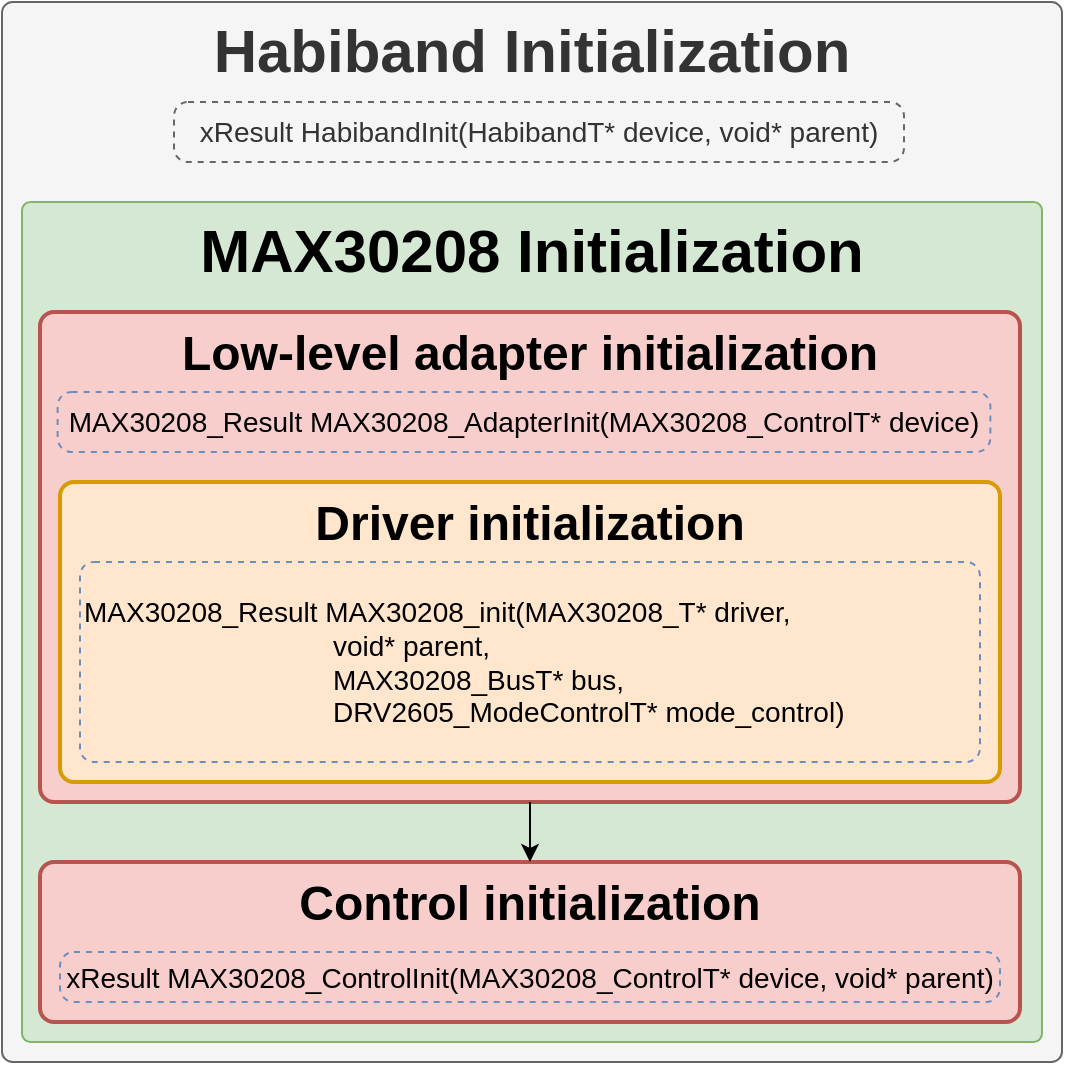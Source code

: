 <mxfile version="13.9.9" type="device" pages="3"><diagram id="EQhAou_zvEscubx9BsLe" name="Initialization"><mxGraphModel dx="2740" dy="806" grid="1" gridSize="10" guides="1" tooltips="1" connect="1" arrows="1" fold="1" page="1" pageScale="1" pageWidth="827" pageHeight="1169" math="0" shadow="0"><root><mxCell id="0"/><mxCell id="1" parent="0"/><mxCell id="KhD2S0dpY6zqO7Lz2CO4-43" value="" style="edgeStyle=orthogonalEdgeStyle;rounded=0;orthogonalLoop=1;jettySize=auto;html=1;fontSize=24;entryX=0.5;entryY=0;entryDx=0;entryDy=0;exitX=0.5;exitY=1;exitDx=0;exitDy=0;" parent="1" edge="1"><mxGeometry relative="1" as="geometry"><mxPoint x="-1393" y="240" as="sourcePoint"/><mxPoint x="-1393" y="275" as="targetPoint"/></mxGeometry></mxCell><mxCell id="_hWnO56F4UpI2ZuNk2tC-3" value="MAX30208_Result MAX30208_AdapterInit(MAX30208_ControlT* device)" style="rounded=1;whiteSpace=wrap;absoluteArcSize=1;arcSize=14;strokeWidth=1;fontSize=14;strokeColor=#6c8ebf;verticalAlign=middle;fontStyle=0;dashed=1;fillColor=none;" parent="1" vertex="1"><mxGeometry x="-1630.94" y="195" width="476.38" height="30" as="geometry"/></mxCell><mxCell id="QV7YT_e7756RWsqJexwe-1" value="xResult HabibandInit(HabibandT* device, void* parent)" style="rounded=1;whiteSpace=wrap;absoluteArcSize=1;arcSize=14;strokeWidth=1;fontSize=14;verticalAlign=middle;fontStyle=0;dashed=1;strokeColor=#666666;fontColor=#333333;fillColor=none;" parent="1" vertex="1"><mxGeometry x="-1568" y="50" width="365" height="30" as="geometry"/></mxCell><mxCell id="QV7YT_e7756RWsqJexwe-3" value="xResult LSM6DSOX_ControlInit(LSM6DSOX_ControlT* device, void* parent)" style="rounded=1;whiteSpace=wrap;absoluteArcSize=1;arcSize=14;strokeWidth=1;fontSize=14;strokeColor=#6c8ebf;verticalAlign=middle;fontStyle=0;dashed=1;fillColor=none;" parent="1" vertex="1"><mxGeometry x="-1631.49" y="320" width="483" height="30" as="geometry"/></mxCell><mxCell id="Tn6z6TzzC2mBF9WSySF_-2" value="Habiband Initialization" style="rounded=1;whiteSpace=wrap;arcSize=1;verticalAlign=top;fontSize=30;fontStyle=1;fillColor=#f5f5f5;strokeColor=#666666;fontColor=#333333;" parent="1" vertex="1"><mxGeometry x="-1654" width="530" height="530" as="geometry"/></mxCell><mxCell id="Tn6z6TzzC2mBF9WSySF_-5" value="MAX30208 Initialization" style="rounded=1;whiteSpace=wrap;arcSize=1;verticalAlign=top;fontSize=30;fontStyle=1;fillColor=#d5e8d4;strokeColor=#82b366;" parent="1" vertex="1"><mxGeometry x="-1644" y="100" width="510" height="420" as="geometry"/></mxCell><mxCell id="Tn6z6TzzC2mBF9WSySF_-6" value="Low-level adapter initialization&#10;&#10;" style="rounded=1;whiteSpace=wrap;absoluteArcSize=1;arcSize=14;strokeWidth=2;fontSize=24;fillColor=#f8cecc;strokeColor=#b85450;verticalAlign=top;fontStyle=1;" parent="1" vertex="1"><mxGeometry x="-1635" y="155" width="490" height="245" as="geometry"/></mxCell><mxCell id="Tn6z6TzzC2mBF9WSySF_-7" value="Control initialization" style="rounded=1;whiteSpace=wrap;absoluteArcSize=1;arcSize=14;strokeWidth=2;fontSize=24;verticalAlign=top;fontStyle=1;fillColor=#f8cecc;strokeColor=#b85450;" parent="1" vertex="1"><mxGeometry x="-1635" y="430" width="490" height="80" as="geometry"/></mxCell><mxCell id="Tn6z6TzzC2mBF9WSySF_-8" value="" style="edgeStyle=orthogonalEdgeStyle;rounded=0;orthogonalLoop=1;jettySize=auto;html=1;fontSize=24;entryX=0.5;entryY=0;entryDx=0;entryDy=0;exitX=0.5;exitY=1;exitDx=0;exitDy=0;" parent="1" source="Tn6z6TzzC2mBF9WSySF_-6" target="Tn6z6TzzC2mBF9WSySF_-7" edge="1"><mxGeometry relative="1" as="geometry"><mxPoint x="-1390" y="410" as="sourcePoint"/><mxPoint x="-1390.26" y="305" as="targetPoint"/></mxGeometry></mxCell><mxCell id="Tn6z6TzzC2mBF9WSySF_-9" value="MAX30208_Result MAX30208_AdapterInit(MAX30208_ControlT* device)" style="rounded=1;whiteSpace=wrap;absoluteArcSize=1;arcSize=14;strokeWidth=1;fontSize=14;strokeColor=#6c8ebf;verticalAlign=middle;fontStyle=0;dashed=1;fillColor=none;" parent="1" vertex="1"><mxGeometry x="-1626.19" y="195" width="466.38" height="30" as="geometry"/></mxCell><mxCell id="Tn6z6TzzC2mBF9WSySF_-10" value="Driver initialization" style="rounded=1;whiteSpace=wrap;absoluteArcSize=1;arcSize=14;strokeWidth=2;fontSize=24;fillColor=#ffe6cc;strokeColor=#d79b00;verticalAlign=top;fontStyle=1" parent="1" vertex="1"><mxGeometry x="-1625" y="240" width="470" height="150" as="geometry"/></mxCell><mxCell id="Tn6z6TzzC2mBF9WSySF_-11" value="MAX30208_Result MAX30208_init(MAX30208_T* driver,&#10;                                void* parent,&#10;                                MAX30208_BusT* bus,&#10;                                DRV2605_ModeControlT* mode_control)" style="rounded=1;whiteSpace=wrap;absoluteArcSize=1;arcSize=14;strokeWidth=1;fontSize=14;strokeColor=#6c8ebf;verticalAlign=middle;fontStyle=0;align=left;dashed=1;fillColor=none;" parent="1" vertex="1"><mxGeometry x="-1615" y="280" width="450" height="100" as="geometry"/></mxCell><mxCell id="Tn6z6TzzC2mBF9WSySF_-12" value="xResult HabibandInit(HabibandT* device, void* parent)" style="rounded=1;whiteSpace=wrap;absoluteArcSize=1;arcSize=14;strokeWidth=1;fontSize=14;verticalAlign=middle;fontStyle=0;dashed=1;strokeColor=#666666;fontColor=#333333;fillColor=none;" parent="1" vertex="1"><mxGeometry x="-1568" y="50" width="365" height="30" as="geometry"/></mxCell><mxCell id="Tn6z6TzzC2mBF9WSySF_-13" value="xResult MAX30208_ControlInit(MAX30208_ControlT* device, void* parent)" style="rounded=1;whiteSpace=wrap;absoluteArcSize=1;arcSize=14;strokeWidth=1;fontSize=14;strokeColor=#6c8ebf;verticalAlign=middle;fontStyle=0;dashed=1;fillColor=none;" parent="1" vertex="1"><mxGeometry x="-1625" y="475" width="470" height="25" as="geometry"/></mxCell></root></mxGraphModel></diagram><diagram id="SISgFj5yGPxr0LMOMYaq" name="TimeSynchronization"><mxGraphModel dx="3230" dy="556" grid="1" gridSize="10" guides="1" tooltips="1" connect="1" arrows="1" fold="1" page="1" pageScale="1" pageWidth="827" pageHeight="1169" math="0" shadow="0"><root><mxCell id="MiS04i1zsp5ImYrdCkIp-0"/><mxCell id="MiS04i1zsp5ImYrdCkIp-1" parent="MiS04i1zsp5ImYrdCkIp-0"/><mxCell id="-2JEEyVmmZxHqqxkoihk-0" value="Habiband Time synchronization&#10;" style="rounded=1;whiteSpace=wrap;arcSize=1;verticalAlign=top;fontSize=30;fontStyle=1;fillColor=#f5f5f5;strokeColor=#666666;fontColor=#333333;" parent="MiS04i1zsp5ImYrdCkIp-1" vertex="1"><mxGeometry x="-2481" width="500" height="210" as="geometry"/></mxCell><mxCell id="-2JEEyVmmZxHqqxkoihk-1" value="MAX30208 Time synchronization" style="rounded=1;whiteSpace=wrap;absoluteArcSize=1;arcSize=1;strokeWidth=2;fillColor=#d5e8d4;strokeColor=#82b366;fontSize=24;verticalAlign=top;fontStyle=1" parent="MiS04i1zsp5ImYrdCkIp-1" vertex="1"><mxGeometry x="-2472" y="100" width="480" height="100" as="geometry"/></mxCell><mxCell id="-2JEEyVmmZxHqqxkoihk-3" value="void MAX30208_TimeSynchronization(MAX30208_ControlT* device)" style="rounded=1;whiteSpace=wrap;fontSize=14;strokeColor=#6c8ebf;fillColor=none;dashed=1;" parent="MiS04i1zsp5ImYrdCkIp-1" vertex="1"><mxGeometry x="-2459.5" y="150" width="455" height="35" as="geometry"/></mxCell><mxCell id="RIa0j5TN6eo4mWB5Yrzx-0" value="void HabibandTimeSynchronization(HabibandT* device)" style="rounded=1;whiteSpace=wrap;fontSize=14;strokeColor=#6c8ebf;fillColor=none;dashed=1;" parent="MiS04i1zsp5ImYrdCkIp-1" vertex="1"><mxGeometry x="-2447" y="50" width="430" height="35" as="geometry"/></mxCell></root></mxGraphModel></diagram><diagram id="pnfVOslRu5w8GlN3IZv4" name="Handler"><mxGraphModel dx="5058" dy="1151" grid="1" gridSize="10" guides="1" tooltips="1" connect="1" arrows="1" fold="1" page="1" pageScale="1" pageWidth="1169" pageHeight="827" math="0" shadow="0"><root><mxCell id="DvjNjfBV08ft4x4Bhoxh-0"/><mxCell id="DvjNjfBV08ft4x4Bhoxh-1" parent="DvjNjfBV08ft4x4Bhoxh-0"/><mxCell id="l_MegelKVFdH6vKVnPw8-3" value="Habiband handler&#10;" style="rounded=1;whiteSpace=wrap;arcSize=1;verticalAlign=top;fontSize=24;fontStyle=1;fillColor=#f5f5f5;strokeColor=#666666;fontColor=#333333;" parent="DvjNjfBV08ft4x4Bhoxh-1" vertex="1"><mxGeometry x="-3507" width="970" height="710" as="geometry"/></mxCell><mxCell id="l_MegelKVFdH6vKVnPw8-4" value="MAX30208 handler" style="rounded=1;whiteSpace=wrap;absoluteArcSize=1;arcSize=1;strokeWidth=2;fillColor=#f5f5f5;strokeColor=#666666;fontSize=24;verticalAlign=top;fontStyle=1;fontColor=#333333;" parent="DvjNjfBV08ft4x4Bhoxh-1" vertex="1"><mxGeometry x="-3497" y="80" width="950" height="620" as="geometry"/></mxCell><mxCell id="l_MegelKVFdH6vKVnPw8-5" value="void MAX30208_ControlHandler(MAX30208_ControlT* device)" style="rounded=1;whiteSpace=wrap;fontSize=14;strokeColor=#6c8ebf;fillColor=none;dashed=1;" parent="DvjNjfBV08ft4x4Bhoxh-1" vertex="1"><mxGeometry x="-3237" y="120" width="430" height="30" as="geometry"/></mxCell><mxCell id="l_MegelKVFdH6vKVnPw8-6" value="void HabibandControlHandler(HabibandT* device)" style="rounded=1;whiteSpace=wrap;fontSize=14;strokeColor=#6c8ebf;fillColor=none;dashed=1;" parent="DvjNjfBV08ft4x4Bhoxh-1" vertex="1"><mxGeometry x="-3237" y="40" width="430" height="25" as="geometry"/></mxCell><mxCell id="DYE-ta2jhNPBV3oBiUfn-58" style="edgeStyle=orthogonalEdgeStyle;rounded=0;orthogonalLoop=1;jettySize=auto;html=0;entryX=0.5;entryY=0;entryDx=0;entryDy=0;labelBackgroundColor=#FFFFFF;fontSize=10;" parent="DvjNjfBV08ft4x4Bhoxh-1" source="DYE-ta2jhNPBV3oBiUfn-5" target="DYE-ta2jhNPBV3oBiUfn-56" edge="1"><mxGeometry relative="1" as="geometry"/></mxCell><mxCell id="DYE-ta2jhNPBV3oBiUfn-60" value="yes" style="edgeLabel;html=1;align=center;verticalAlign=middle;resizable=0;points=[];fontSize=10;" parent="DYE-ta2jhNPBV3oBiUfn-58" vertex="1" connectable="0"><mxGeometry x="-0.368" relative="1" as="geometry"><mxPoint as="offset"/></mxGeometry></mxCell><mxCell id="DYE-ta2jhNPBV3oBiUfn-5" value="(MAX30208_DelayTime == 0)" style="rounded=1;whiteSpace=wrap;arcSize=1;fontSize=10;verticalAlign=middle;fillColor=#fff2cc;strokeColor=#d6b656;" parent="DvjNjfBV08ft4x4Bhoxh-1" vertex="1"><mxGeometry x="-3177" y="160" width="310" height="30" as="geometry"/></mxCell><mxCell id="DYE-ta2jhNPBV3oBiUfn-56" value="Logic" style="rounded=1;whiteSpace=wrap;html=1;labelBackgroundColor=none;fontSize=16;align=center;arcSize=1;strokeColor=#666666;fontColor=#333333;horizontal=1;verticalAlign=top;fillColor=#D6F5D5;" parent="DvjNjfBV08ft4x4Bhoxh-1" vertex="1"><mxGeometry x="-3487" y="230" width="930" height="460" as="geometry"/></mxCell><mxCell id="DYE-ta2jhNPBV3oBiUfn-45" style="edgeStyle=orthogonalEdgeStyle;rounded=0;orthogonalLoop=1;jettySize=auto;html=0;entryX=0;entryY=0.5;entryDx=0;entryDy=0;labelBackgroundColor=#FFFFFF;fontSize=10;" parent="DvjNjfBV08ft4x4Bhoxh-1" source="nKAvbLTGrYq55qucMs83-0" target="62gDgba38wGWXj6x1dzt-0" edge="1"><mxGeometry relative="1" as="geometry"/></mxCell><mxCell id="DYE-ta2jhNPBV3oBiUfn-55" value="yes" style="edgeLabel;html=1;align=center;verticalAlign=middle;resizable=0;points=[];fontSize=10;" parent="DYE-ta2jhNPBV3oBiUfn-45" vertex="1" connectable="0"><mxGeometry x="-0.24" relative="1" as="geometry"><mxPoint y="-0.01" as="offset"/></mxGeometry></mxCell><mxCell id="nKAvbLTGrYq55qucMs83-0" value="(MAX30208_TemperatureUpdatePeriod == 0)&#10;&amp;&amp;&#10;(device-&gt;Status.Conversion == MAX30208_ConversionStateIdle)" style="rounded=1;whiteSpace=wrap;arcSize=1;fontSize=10;verticalAlign=middle;fillColor=#f8cecc;strokeColor=#b85450;" parent="DvjNjfBV08ft4x4Bhoxh-1" vertex="1"><mxGeometry x="-3317" y="260" width="310" height="46.88" as="geometry"/></mxCell><mxCell id="62gDgba38wGWXj6x1dzt-0" value="device-&gt;Status.Conversion = MAX30208_ConversionStateStarting" style="rounded=1;whiteSpace=wrap;arcSize=1;fontSize=10;verticalAlign=middle;fillColor=#d5e8d4;strokeColor=#82b366;horizontal=1;" parent="DvjNjfBV08ft4x4Bhoxh-1" vertex="1"><mxGeometry x="-2897" y="273.44" width="330" height="20" as="geometry"/></mxCell><mxCell id="DYE-ta2jhNPBV3oBiUfn-6" value="switch (device-&gt;Status.Conversion)" style="rounded=1;whiteSpace=wrap;arcSize=1;fontSize=16;verticalAlign=middle;fillColor=#fff2cc;strokeColor=#d6b656;horizontal=0;fontStyle=1" parent="DvjNjfBV08ft4x4Bhoxh-1" vertex="1"><mxGeometry x="-3480" y="300" width="23" height="380" as="geometry"/></mxCell><mxCell id="DYE-ta2jhNPBV3oBiUfn-11" value="" style="edgeStyle=orthogonalEdgeStyle;rounded=0;orthogonalLoop=1;jettySize=auto;html=0;labelBackgroundColor=#D5E8D4;fontSize=10;" parent="DvjNjfBV08ft4x4Bhoxh-1" source="DYE-ta2jhNPBV3oBiUfn-7" target="DYE-ta2jhNPBV3oBiUfn-10" edge="1"><mxGeometry relative="1" as="geometry"/></mxCell><mxCell id="DYE-ta2jhNPBV3oBiUfn-20" value="yes" style="edgeLabel;html=1;align=center;verticalAlign=middle;resizable=0;points=[];fontSize=10;" parent="DYE-ta2jhNPBV3oBiUfn-11" vertex="1" connectable="0"><mxGeometry x="0.331" y="1" relative="1" as="geometry"><mxPoint x="-13.33" y="1" as="offset"/></mxGeometry></mxCell><mxCell id="DYE-ta2jhNPBV3oBiUfn-22" style="edgeStyle=orthogonalEdgeStyle;rounded=0;orthogonalLoop=1;jettySize=auto;html=0;entryX=0.5;entryY=0;entryDx=0;entryDy=0;labelBackgroundColor=#D5E8D4;fontSize=10;" parent="DvjNjfBV08ft4x4Bhoxh-1" source="DYE-ta2jhNPBV3oBiUfn-7" target="DYE-ta2jhNPBV3oBiUfn-21" edge="1"><mxGeometry relative="1" as="geometry"/></mxCell><mxCell id="DYE-ta2jhNPBV3oBiUfn-23" value="no" style="edgeLabel;html=1;align=center;verticalAlign=middle;resizable=0;points=[];fontSize=10;" parent="DYE-ta2jhNPBV3oBiUfn-22" vertex="1" connectable="0"><mxGeometry x="0.075" y="-1" relative="1" as="geometry"><mxPoint x="1" y="-7.92" as="offset"/></mxGeometry></mxCell><mxCell id="DYE-ta2jhNPBV3oBiUfn-7" value="Start conversion == MAX30208_ResultAccept" style="rounded=1;whiteSpace=wrap;arcSize=1;fontSize=10;verticalAlign=middle;fillColor=#fff2cc;strokeColor=#d6b656;" parent="DvjNjfBV08ft4x4Bhoxh-1" vertex="1"><mxGeometry x="-3247" y="330" width="240" height="20" as="geometry"/></mxCell><mxCell id="DYE-ta2jhNPBV3oBiUfn-8" value="MAX30208_ConversionStateStarting" style="endArrow=classic;fontSize=10;labelBackgroundColor=#ffffff;entryX=0;entryY=0.5;entryDx=0;entryDy=0;" parent="DvjNjfBV08ft4x4Bhoxh-1" target="DYE-ta2jhNPBV3oBiUfn-7" edge="1"><mxGeometry relative="1" as="geometry"><mxPoint x="-3457" y="340" as="sourcePoint"/><mxPoint x="-3257" y="340" as="targetPoint"/></mxGeometry></mxCell><mxCell id="DYE-ta2jhNPBV3oBiUfn-10" value="device-&gt;Status.Conversion = MAX30208_ConversionStateStarted" style="rounded=1;whiteSpace=wrap;arcSize=1;fontSize=10;verticalAlign=middle;fillColor=#d5e8d4;strokeColor=#82b366;" parent="DvjNjfBV08ft4x4Bhoxh-1" vertex="1"><mxGeometry x="-2897" y="330" width="330" height="18.75" as="geometry"/></mxCell><mxCell id="DYE-ta2jhNPBV3oBiUfn-12" value="MAX30208_ConversionStateStarted" style="endArrow=classic;fontSize=10;labelBackgroundColor=#FFFFFF;entryX=0;entryY=0.5;entryDx=0;entryDy=0;" parent="DvjNjfBV08ft4x4Bhoxh-1" target="DYE-ta2jhNPBV3oBiUfn-14" edge="1"><mxGeometry relative="1" as="geometry"><mxPoint x="-3457" y="476.97" as="sourcePoint"/><mxPoint x="-3217" y="476.97" as="targetPoint"/></mxGeometry></mxCell><mxCell id="DYE-ta2jhNPBV3oBiUfn-13" value="" style="edgeStyle=orthogonalEdgeStyle;rounded=0;orthogonalLoop=1;jettySize=auto;html=0;labelBackgroundColor=#D5E8D4;fontSize=10;" parent="DvjNjfBV08ft4x4Bhoxh-1" source="DYE-ta2jhNPBV3oBiUfn-14" target="DYE-ta2jhNPBV3oBiUfn-15" edge="1"><mxGeometry relative="1" as="geometry"/></mxCell><mxCell id="DYE-ta2jhNPBV3oBiUfn-28" value="yes" style="edgeLabel;html=1;align=center;verticalAlign=middle;resizable=0;points=[];fontSize=10;" parent="DYE-ta2jhNPBV3oBiUfn-13" vertex="1" connectable="0"><mxGeometry x="0.24" y="1" relative="1" as="geometry"><mxPoint x="-10.93" y="1" as="offset"/></mxGeometry></mxCell><mxCell id="DYE-ta2jhNPBV3oBiUfn-34" style="edgeStyle=orthogonalEdgeStyle;rounded=0;orthogonalLoop=1;jettySize=auto;html=0;entryX=0.5;entryY=0;entryDx=0;entryDy=0;labelBackgroundColor=#D5E8D4;fontSize=10;" parent="DvjNjfBV08ft4x4Bhoxh-1" source="DYE-ta2jhNPBV3oBiUfn-14" target="DYE-ta2jhNPBV3oBiUfn-30" edge="1"><mxGeometry relative="1" as="geometry"/></mxCell><mxCell id="DYE-ta2jhNPBV3oBiUfn-35" value="no" style="edgeLabel;html=1;align=center;verticalAlign=middle;resizable=0;points=[];fontSize=10;" parent="DYE-ta2jhNPBV3oBiUfn-34" vertex="1" connectable="0"><mxGeometry x="-0.681" relative="1" as="geometry"><mxPoint as="offset"/></mxGeometry></mxCell><mxCell id="DYE-ta2jhNPBV3oBiUfn-14" value="Conversion is complite == MAX30208_ResultAccept" style="rounded=1;whiteSpace=wrap;arcSize=1;fontSize=10;verticalAlign=middle;fillColor=#fff2cc;strokeColor=#d6b656;" parent="DvjNjfBV08ft4x4Bhoxh-1" vertex="1"><mxGeometry x="-3247" y="466.97" width="240" height="20" as="geometry"/></mxCell><mxCell id="DYE-ta2jhNPBV3oBiUfn-15" value="device-&gt;Status.Conversion = MAX30208_ConversionStateComplite" style="rounded=1;whiteSpace=wrap;arcSize=1;fontSize=10;verticalAlign=middle;fillColor=#d5e8d4;strokeColor=#82b366;" parent="DvjNjfBV08ft4x4Bhoxh-1" vertex="1"><mxGeometry x="-2897" y="466.97" width="330" height="20" as="geometry"/></mxCell><mxCell id="DYE-ta2jhNPBV3oBiUfn-16" value="MAX30208_ConversionStateComplite" style="endArrow=classic;fontSize=10;labelBackgroundColor=#FFFFFF;entryX=0;entryY=0.5;entryDx=0;entryDy=0;" parent="DvjNjfBV08ft4x4Bhoxh-1" target="DYE-ta2jhNPBV3oBiUfn-18" edge="1"><mxGeometry relative="1" as="geometry"><mxPoint x="-3457" y="580" as="sourcePoint"/><mxPoint x="-3217" y="580" as="targetPoint"/></mxGeometry></mxCell><mxCell id="DYE-ta2jhNPBV3oBiUfn-17" value="" style="edgeStyle=orthogonalEdgeStyle;rounded=0;orthogonalLoop=1;jettySize=auto;html=0;labelBackgroundColor=#D5E8D4;fontSize=10;" parent="DvjNjfBV08ft4x4Bhoxh-1" source="DYE-ta2jhNPBV3oBiUfn-18" target="DYE-ta2jhNPBV3oBiUfn-19" edge="1"><mxGeometry relative="1" as="geometry"/></mxCell><mxCell id="DYE-ta2jhNPBV3oBiUfn-44" value="yes" style="edgeLabel;html=1;align=center;verticalAlign=middle;resizable=0;points=[];fontSize=10;" parent="DYE-ta2jhNPBV3oBiUfn-17" vertex="1" connectable="0"><mxGeometry x="0.264" y="-1" relative="1" as="geometry"><mxPoint x="-11.67" y="-1" as="offset"/></mxGeometry></mxCell><mxCell id="DYE-ta2jhNPBV3oBiUfn-42" style="edgeStyle=orthogonalEdgeStyle;rounded=0;orthogonalLoop=1;jettySize=auto;html=0;entryX=0.5;entryY=0;entryDx=0;entryDy=0;labelBackgroundColor=#FFFFFF;fontSize=10;" parent="DvjNjfBV08ft4x4Bhoxh-1" source="DYE-ta2jhNPBV3oBiUfn-18" target="DYE-ta2jhNPBV3oBiUfn-38" edge="1"><mxGeometry relative="1" as="geometry"/></mxCell><mxCell id="DYE-ta2jhNPBV3oBiUfn-43" value="no" style="edgeLabel;html=1;align=center;verticalAlign=middle;resizable=0;points=[];fontSize=10;" parent="DYE-ta2jhNPBV3oBiUfn-42" vertex="1" connectable="0"><mxGeometry x="-0.742" y="1" relative="1" as="geometry"><mxPoint x="-1" y="13.67" as="offset"/></mxGeometry></mxCell><mxCell id="DYE-ta2jhNPBV3oBiUfn-18" value="Read value == MAX30208_ResultAccept" style="rounded=1;whiteSpace=wrap;arcSize=1;fontSize=10;verticalAlign=middle;fillColor=#f8cecc;strokeColor=#b85450;" parent="DvjNjfBV08ft4x4Bhoxh-1" vertex="1"><mxGeometry x="-3247" y="570" width="240" height="20" as="geometry"/></mxCell><mxCell id="DYE-ta2jhNPBV3oBiUfn-19" value="Convert value" style="rounded=1;whiteSpace=wrap;arcSize=1;fontSize=10;verticalAlign=middle;fillColor=#d5e8d4;strokeColor=#82b366;" parent="DvjNjfBV08ft4x4Bhoxh-1" vertex="1"><mxGeometry x="-2897" y="570" width="330" height="20" as="geometry"/></mxCell><mxCell id="DYE-ta2jhNPBV3oBiUfn-27" value="" style="edgeStyle=orthogonalEdgeStyle;rounded=0;orthogonalLoop=1;jettySize=auto;html=0;labelBackgroundColor=#D5E8D4;fontSize=10;" parent="DvjNjfBV08ft4x4Bhoxh-1" target="DYE-ta2jhNPBV3oBiUfn-24" edge="1"><mxGeometry relative="1" as="geometry"><mxPoint x="-3007" y="410" as="sourcePoint"/></mxGeometry></mxCell><mxCell id="DYE-ta2jhNPBV3oBiUfn-21" value="retry cont-- == 0" style="rounded=1;whiteSpace=wrap;arcSize=1;fontSize=10;verticalAlign=middle;fillColor=#f8cecc;strokeColor=#b85450;" parent="DvjNjfBV08ft4x4Bhoxh-1" vertex="1"><mxGeometry x="-3247" y="400" width="240" height="20" as="geometry"/></mxCell><mxCell id="DYE-ta2jhNPBV3oBiUfn-24" value="device-&gt;Status.Conversion = MAX30208_ConversionStateIdle" style="rounded=1;whiteSpace=wrap;arcSize=1;fontSize=10;verticalAlign=middle;fillColor=#f8cecc;strokeColor=#b85450;" parent="DvjNjfBV08ft4x4Bhoxh-1" vertex="1"><mxGeometry x="-2897" y="400" width="330" height="20" as="geometry"/></mxCell><mxCell id="DYE-ta2jhNPBV3oBiUfn-25" value="" style="edgeStyle=orthogonalEdgeStyle;rounded=0;orthogonalLoop=1;jettySize=auto;html=0;labelBackgroundColor=#D5E8D4;fontSize=10;" parent="DvjNjfBV08ft4x4Bhoxh-1" edge="1"><mxGeometry relative="1" as="geometry"><mxPoint x="-3007" y="409.9" as="sourcePoint"/><mxPoint x="-2957" y="409.9" as="targetPoint"/></mxGeometry></mxCell><mxCell id="DYE-ta2jhNPBV3oBiUfn-26" value="yes" style="edgeLabel;html=1;align=center;verticalAlign=middle;resizable=0;points=[];fontSize=10;" parent="DYE-ta2jhNPBV3oBiUfn-25" vertex="1" connectable="0"><mxGeometry x="0.331" y="1" relative="1" as="geometry"><mxPoint x="-13.33" y="1" as="offset"/></mxGeometry></mxCell><mxCell id="DYE-ta2jhNPBV3oBiUfn-29" value="" style="edgeStyle=orthogonalEdgeStyle;rounded=0;orthogonalLoop=1;jettySize=auto;html=0;labelBackgroundColor=#D5E8D4;fontSize=10;" parent="DvjNjfBV08ft4x4Bhoxh-1" target="DYE-ta2jhNPBV3oBiUfn-31" edge="1"><mxGeometry relative="1" as="geometry"><mxPoint x="-3007" y="526.97" as="sourcePoint"/></mxGeometry></mxCell><mxCell id="DYE-ta2jhNPBV3oBiUfn-30" value="retry cont-- == 0" style="rounded=1;whiteSpace=wrap;arcSize=1;fontSize=10;verticalAlign=middle;fillColor=#f8cecc;strokeColor=#b85450;" parent="DvjNjfBV08ft4x4Bhoxh-1" vertex="1"><mxGeometry x="-3247" y="516.97" width="240" height="20" as="geometry"/></mxCell><mxCell id="DYE-ta2jhNPBV3oBiUfn-31" value="device-&gt;Status.Conversion = MAX30208_ConversionStateIdle" style="rounded=1;whiteSpace=wrap;arcSize=1;fontSize=10;verticalAlign=middle;fillColor=#f8cecc;strokeColor=#b85450;" parent="DvjNjfBV08ft4x4Bhoxh-1" vertex="1"><mxGeometry x="-2897" y="516.97" width="330" height="20" as="geometry"/></mxCell><mxCell id="DYE-ta2jhNPBV3oBiUfn-32" value="" style="edgeStyle=orthogonalEdgeStyle;rounded=0;orthogonalLoop=1;jettySize=auto;html=0;labelBackgroundColor=#D5E8D4;fontSize=10;" parent="DvjNjfBV08ft4x4Bhoxh-1" edge="1"><mxGeometry relative="1" as="geometry"><mxPoint x="-3007" y="526.87" as="sourcePoint"/><mxPoint x="-2957" y="526.87" as="targetPoint"/></mxGeometry></mxCell><mxCell id="DYE-ta2jhNPBV3oBiUfn-33" value="yes" style="edgeLabel;html=1;align=center;verticalAlign=middle;resizable=0;points=[];fontSize=10;" parent="DYE-ta2jhNPBV3oBiUfn-32" vertex="1" connectable="0"><mxGeometry x="0.331" y="1" relative="1" as="geometry"><mxPoint x="-13.33" y="1" as="offset"/></mxGeometry></mxCell><mxCell id="DYE-ta2jhNPBV3oBiUfn-37" value="" style="edgeStyle=orthogonalEdgeStyle;rounded=0;orthogonalLoop=1;jettySize=auto;html=0;labelBackgroundColor=#D5E8D4;fontSize=10;" parent="DvjNjfBV08ft4x4Bhoxh-1" target="DYE-ta2jhNPBV3oBiUfn-39" edge="1"><mxGeometry relative="1" as="geometry"><mxPoint x="-3007" y="650" as="sourcePoint"/></mxGeometry></mxCell><mxCell id="DYE-ta2jhNPBV3oBiUfn-38" value="retry cont-- == 0" style="rounded=1;whiteSpace=wrap;arcSize=1;fontSize=10;verticalAlign=middle;fillColor=#f8cecc;strokeColor=#b85450;" parent="DvjNjfBV08ft4x4Bhoxh-1" vertex="1"><mxGeometry x="-3247" y="640" width="240" height="20" as="geometry"/></mxCell><mxCell id="DYE-ta2jhNPBV3oBiUfn-39" value="device-&gt;Status.Conversion = MAX30208_ConversionStateIdle" style="rounded=1;whiteSpace=wrap;arcSize=1;fontSize=10;verticalAlign=middle;fillColor=#f8cecc;strokeColor=#b85450;" parent="DvjNjfBV08ft4x4Bhoxh-1" vertex="1"><mxGeometry x="-2897" y="640" width="330" height="20" as="geometry"/></mxCell><mxCell id="DYE-ta2jhNPBV3oBiUfn-40" value="" style="edgeStyle=orthogonalEdgeStyle;rounded=0;orthogonalLoop=1;jettySize=auto;html=0;labelBackgroundColor=#D5E8D4;fontSize=10;" parent="DvjNjfBV08ft4x4Bhoxh-1" edge="1"><mxGeometry relative="1" as="geometry"><mxPoint x="-3007" y="649.9" as="sourcePoint"/><mxPoint x="-2957" y="649.9" as="targetPoint"/></mxGeometry></mxCell><mxCell id="DYE-ta2jhNPBV3oBiUfn-41" value="yes" style="edgeLabel;html=1;align=center;verticalAlign=middle;resizable=0;points=[];fontSize=10;" parent="DYE-ta2jhNPBV3oBiUfn-40" vertex="1" connectable="0"><mxGeometry x="0.331" y="1" relative="1" as="geometry"><mxPoint x="-13.33" y="1" as="offset"/></mxGeometry></mxCell><mxCell id="DYE-ta2jhNPBV3oBiUfn-46" value="Put value to buffer" style="rounded=1;whiteSpace=wrap;arcSize=1;fontSize=10;verticalAlign=middle;fillColor=#d5e8d4;strokeColor=#82b366;" parent="DvjNjfBV08ft4x4Bhoxh-1" vertex="1"><mxGeometry x="-2897" y="590" width="330" height="20" as="geometry"/></mxCell><mxCell id="DYE-ta2jhNPBV3oBiUfn-47" value="device-&gt;Status.Conversion = MAX30208_ConversionStateIdle" style="rounded=1;whiteSpace=wrap;arcSize=1;fontSize=10;verticalAlign=middle;fillColor=#d5e8d4;strokeColor=#82b366;" parent="DvjNjfBV08ft4x4Bhoxh-1" vertex="1"><mxGeometry x="-2897" y="610" width="330" height="20" as="geometry"/></mxCell><mxCell id="DYE-ta2jhNPBV3oBiUfn-48" value="retry cont = 5" style="rounded=1;whiteSpace=wrap;arcSize=1;fontSize=10;verticalAlign=middle;fillColor=#d5e8d4;strokeColor=#82b366;" parent="DvjNjfBV08ft4x4Bhoxh-1" vertex="1"><mxGeometry x="-2897" y="368.75" width="330" height="20" as="geometry"/></mxCell><mxCell id="DYE-ta2jhNPBV3oBiUfn-49" value="retry cont = 5" style="rounded=1;whiteSpace=wrap;arcSize=1;fontSize=10;verticalAlign=middle;fillColor=#d5e8d4;strokeColor=#82b366;" parent="DvjNjfBV08ft4x4Bhoxh-1" vertex="1"><mxGeometry x="-2897" y="486.97" width="330" height="20" as="geometry"/></mxCell><mxCell id="DYE-ta2jhNPBV3oBiUfn-50" value="MAX30208_DelayTime = 100" style="rounded=1;whiteSpace=wrap;arcSize=1;fontSize=10;verticalAlign=middle;fillColor=#f8cecc;strokeColor=#b85450;" parent="DvjNjfBV08ft4x4Bhoxh-1" vertex="1"><mxGeometry x="-3247" y="420" width="240" height="20" as="geometry"/></mxCell><mxCell id="DYE-ta2jhNPBV3oBiUfn-51" value="MAX30208_DelayTime = 100" style="rounded=1;whiteSpace=wrap;arcSize=1;fontSize=10;verticalAlign=middle;fillColor=#d5e8d4;strokeColor=#82b366;" parent="DvjNjfBV08ft4x4Bhoxh-1" vertex="1"><mxGeometry x="-2897" y="348.75" width="330" height="20" as="geometry"/></mxCell><mxCell id="DYE-ta2jhNPBV3oBiUfn-52" value="retry cont = 5" style="rounded=1;whiteSpace=wrap;arcSize=1;fontSize=10;verticalAlign=middle;fillColor=#d5e8d4;strokeColor=#82b366;" parent="DvjNjfBV08ft4x4Bhoxh-1" vertex="1"><mxGeometry x="-2897" y="293.44" width="330" height="20" as="geometry"/></mxCell><mxCell id="DYE-ta2jhNPBV3oBiUfn-53" value="MAX30208_DelayTime = 100" style="rounded=1;whiteSpace=wrap;arcSize=1;fontSize=10;verticalAlign=middle;fillColor=#f8cecc;strokeColor=#b85450;" parent="DvjNjfBV08ft4x4Bhoxh-1" vertex="1"><mxGeometry x="-3247" y="536.97" width="240" height="20" as="geometry"/></mxCell><mxCell id="DYE-ta2jhNPBV3oBiUfn-54" value="MAX30208_DelayTime = 10" style="rounded=1;whiteSpace=wrap;arcSize=1;fontSize=10;verticalAlign=middle;fillColor=#f8cecc;strokeColor=#b85450;" parent="DvjNjfBV08ft4x4Bhoxh-1" vertex="1"><mxGeometry x="-3247" y="660" width="240" height="20" as="geometry"/></mxCell></root></mxGraphModel></diagram></mxfile>